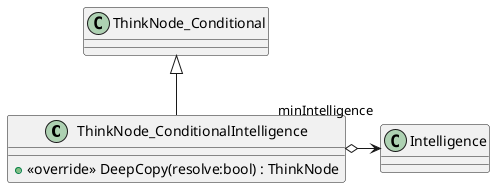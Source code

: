 @startuml
class ThinkNode_ConditionalIntelligence {
    + <<override>> DeepCopy(resolve:bool) : ThinkNode
}
ThinkNode_Conditional <|-- ThinkNode_ConditionalIntelligence
ThinkNode_ConditionalIntelligence o-> "minIntelligence" Intelligence
@enduml
